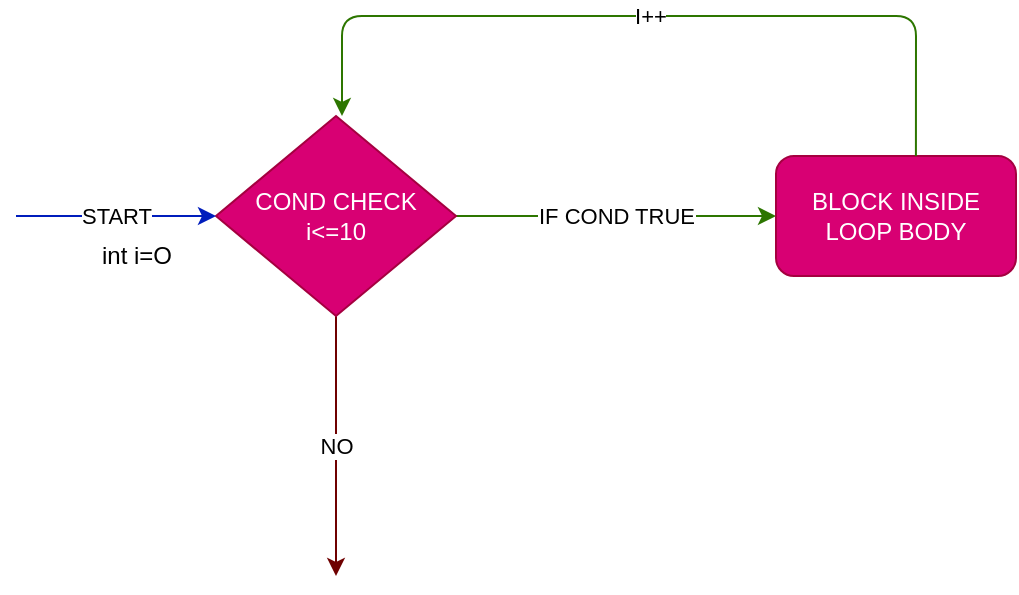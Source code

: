 <mxfile>
    <diagram id="SEQ3cCnWtDvN_6i1XMen" name="Page-1">
        <mxGraphModel dx="666" dy="365" grid="1" gridSize="10" guides="1" tooltips="1" connect="1" arrows="1" fold="1" page="1" pageScale="1" pageWidth="850" pageHeight="1100" background="#ffffff" math="0" shadow="0">
            <root>
                <mxCell id="0"/>
                <mxCell id="1" parent="0"/>
                <mxCell id="6" value="NO" style="edgeStyle=none;html=1;fillColor=#a20025;strokeColor=#6F0000;" edge="1" parent="1" source="2">
                    <mxGeometry relative="1" as="geometry">
                        <mxPoint x="400" y="320" as="targetPoint"/>
                    </mxGeometry>
                </mxCell>
                <mxCell id="8" value="IF COND TRUE" style="edgeStyle=none;html=1;fillColor=#60a917;strokeColor=#2D7600;" edge="1" parent="1" source="2" target="7">
                    <mxGeometry relative="1" as="geometry"/>
                </mxCell>
                <mxCell id="2" value="COND CHECK&lt;br&gt;i&amp;lt;=10" style="rhombus;whiteSpace=wrap;html=1;fillColor=#d80073;fontColor=#ffffff;strokeColor=#A50040;" vertex="1" parent="1">
                    <mxGeometry x="340" y="90" width="120" height="100" as="geometry"/>
                </mxCell>
                <mxCell id="7" value="BLOCK INSIDE LOOP BODY" style="rounded=1;whiteSpace=wrap;html=1;fillColor=#d80073;fontColor=#ffffff;strokeColor=#A50040;" vertex="1" parent="1">
                    <mxGeometry x="620" y="110" width="120" height="60" as="geometry"/>
                </mxCell>
                <mxCell id="11" value="START" style="endArrow=classic;html=1;entryX=0;entryY=0.5;entryDx=0;entryDy=0;fillColor=#0050ef;strokeColor=#001DBC;" edge="1" parent="1" target="2">
                    <mxGeometry width="50" height="50" relative="1" as="geometry">
                        <mxPoint x="240" y="140" as="sourcePoint"/>
                        <mxPoint x="540" y="180" as="targetPoint"/>
                    </mxGeometry>
                </mxCell>
                <mxCell id="12" value="int i=O" style="text;html=1;align=center;verticalAlign=middle;resizable=0;points=[];autosize=1;strokeColor=none;fillColor=none;" vertex="1" parent="1">
                    <mxGeometry x="275" y="150" width="50" height="20" as="geometry"/>
                </mxCell>
                <mxCell id="13" value="I++" style="endArrow=classic;html=1;exitX=0.583;exitY=0;exitDx=0;exitDy=0;exitPerimeter=0;fillColor=#60a917;strokeColor=#2D7600;" edge="1" parent="1" source="7">
                    <mxGeometry width="50" height="50" relative="1" as="geometry">
                        <mxPoint x="540" y="20" as="sourcePoint"/>
                        <mxPoint x="403" y="90" as="targetPoint"/>
                        <Array as="points">
                            <mxPoint x="690" y="40"/>
                            <mxPoint x="403" y="40"/>
                            <mxPoint x="403" y="80"/>
                        </Array>
                    </mxGeometry>
                </mxCell>
            </root>
        </mxGraphModel>
    </diagram>
</mxfile>